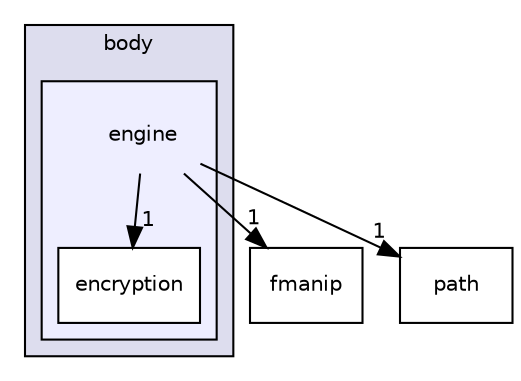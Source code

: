 digraph "/Users/Nicolas/project/Snowball/snowball/body/engine" {
  compound=true
  node [ fontsize="10", fontname="Helvetica"];
  edge [ labelfontsize="10", labelfontname="Helvetica"];
  subgraph clusterdir_33a3286485c637ec477613e1f9c16c9a {
    graph [ bgcolor="#ddddee", pencolor="black", label="body" fontname="Helvetica", fontsize="10", URL="dir_33a3286485c637ec477613e1f9c16c9a.html"]
  subgraph clusterdir_0d8b3191896f458d8eea35556998be03 {
    graph [ bgcolor="#eeeeff", pencolor="black", label="" URL="dir_0d8b3191896f458d8eea35556998be03.html"];
    dir_0d8b3191896f458d8eea35556998be03 [shape=plaintext label="engine"];
    dir_d3f5c10344be70b8690e0cd314048962 [shape=box label="encryption" color="black" fillcolor="white" style="filled" URL="dir_d3f5c10344be70b8690e0cd314048962.html"];
  }
  }
  dir_e4e09df4d2e49002fc022312450a172e [shape=box label="fmanip" URL="dir_e4e09df4d2e49002fc022312450a172e.html"];
  dir_b8b5efb24f0479c770f0ac9b9d268832 [shape=box label="path" URL="dir_b8b5efb24f0479c770f0ac9b9d268832.html"];
  dir_0d8b3191896f458d8eea35556998be03->dir_e4e09df4d2e49002fc022312450a172e [headlabel="1", labeldistance=1.5 headhref="dir_000001_000005.html"];
  dir_0d8b3191896f458d8eea35556998be03->dir_d3f5c10344be70b8690e0cd314048962 [headlabel="1", labeldistance=1.5 headhref="dir_000001_000002.html"];
  dir_0d8b3191896f458d8eea35556998be03->dir_b8b5efb24f0479c770f0ac9b9d268832 [headlabel="1", labeldistance=1.5 headhref="dir_000001_000003.html"];
}
